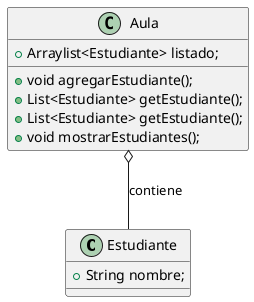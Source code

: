 @startuml
Class Estudiante {
    + String nombre;
}

Class Aula {
    + Arraylist<Estudiante> listado;

    + void agregarEstudiante();
    + List<Estudiante> getEstudiante();
    + List<Estudiante> getEstudiante();
    + void mostrarEstudiantes();
}

Aula o-- Estudiante : contiene
@enduml
